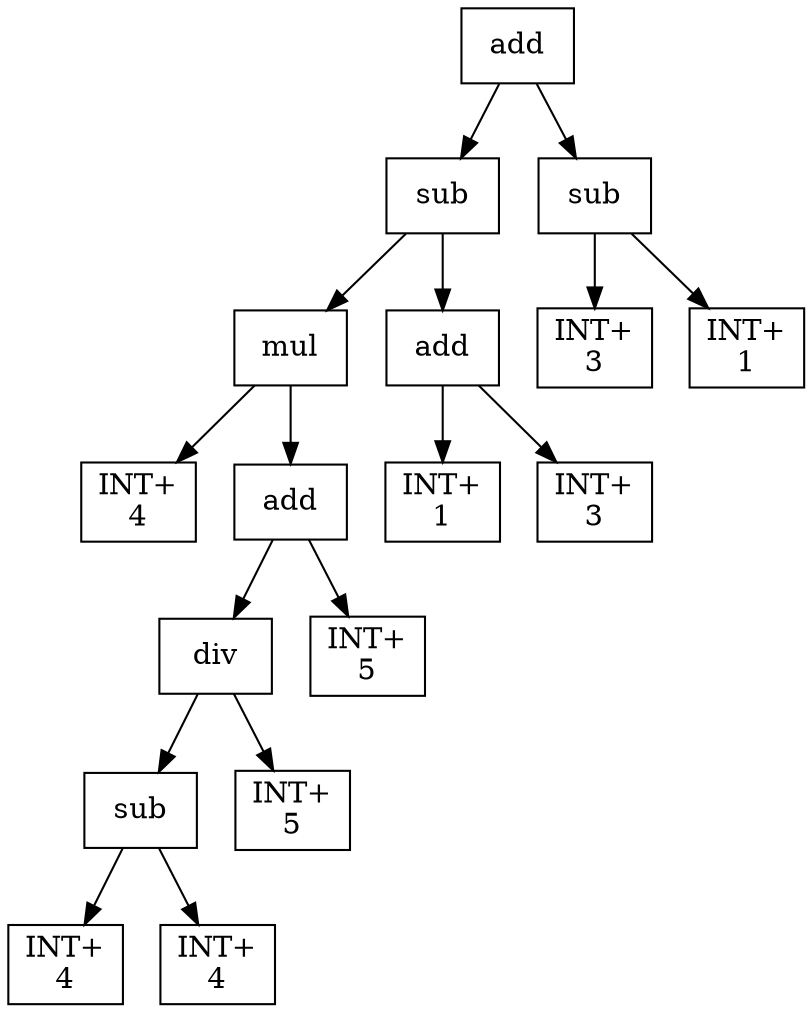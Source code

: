 digraph expr {
  node [shape=box];
  n1 [label="add"];
  n2 [label="sub"];
  n3 [label="mul"];
  n4 [label="INT+\n4"];
  n5 [label="add"];
  n6 [label="div"];
  n7 [label="sub"];
  n8 [label="INT+\n4"];
  n9 [label="INT+\n4"];
  n7 -> n8;
  n7 -> n9;
  n10 [label="INT+\n5"];
  n6 -> n7;
  n6 -> n10;
  n11 [label="INT+\n5"];
  n5 -> n6;
  n5 -> n11;
  n3 -> n4;
  n3 -> n5;
  n12 [label="add"];
  n13 [label="INT+\n1"];
  n14 [label="INT+\n3"];
  n12 -> n13;
  n12 -> n14;
  n2 -> n3;
  n2 -> n12;
  n15 [label="sub"];
  n16 [label="INT+\n3"];
  n17 [label="INT+\n1"];
  n15 -> n16;
  n15 -> n17;
  n1 -> n2;
  n1 -> n15;
}